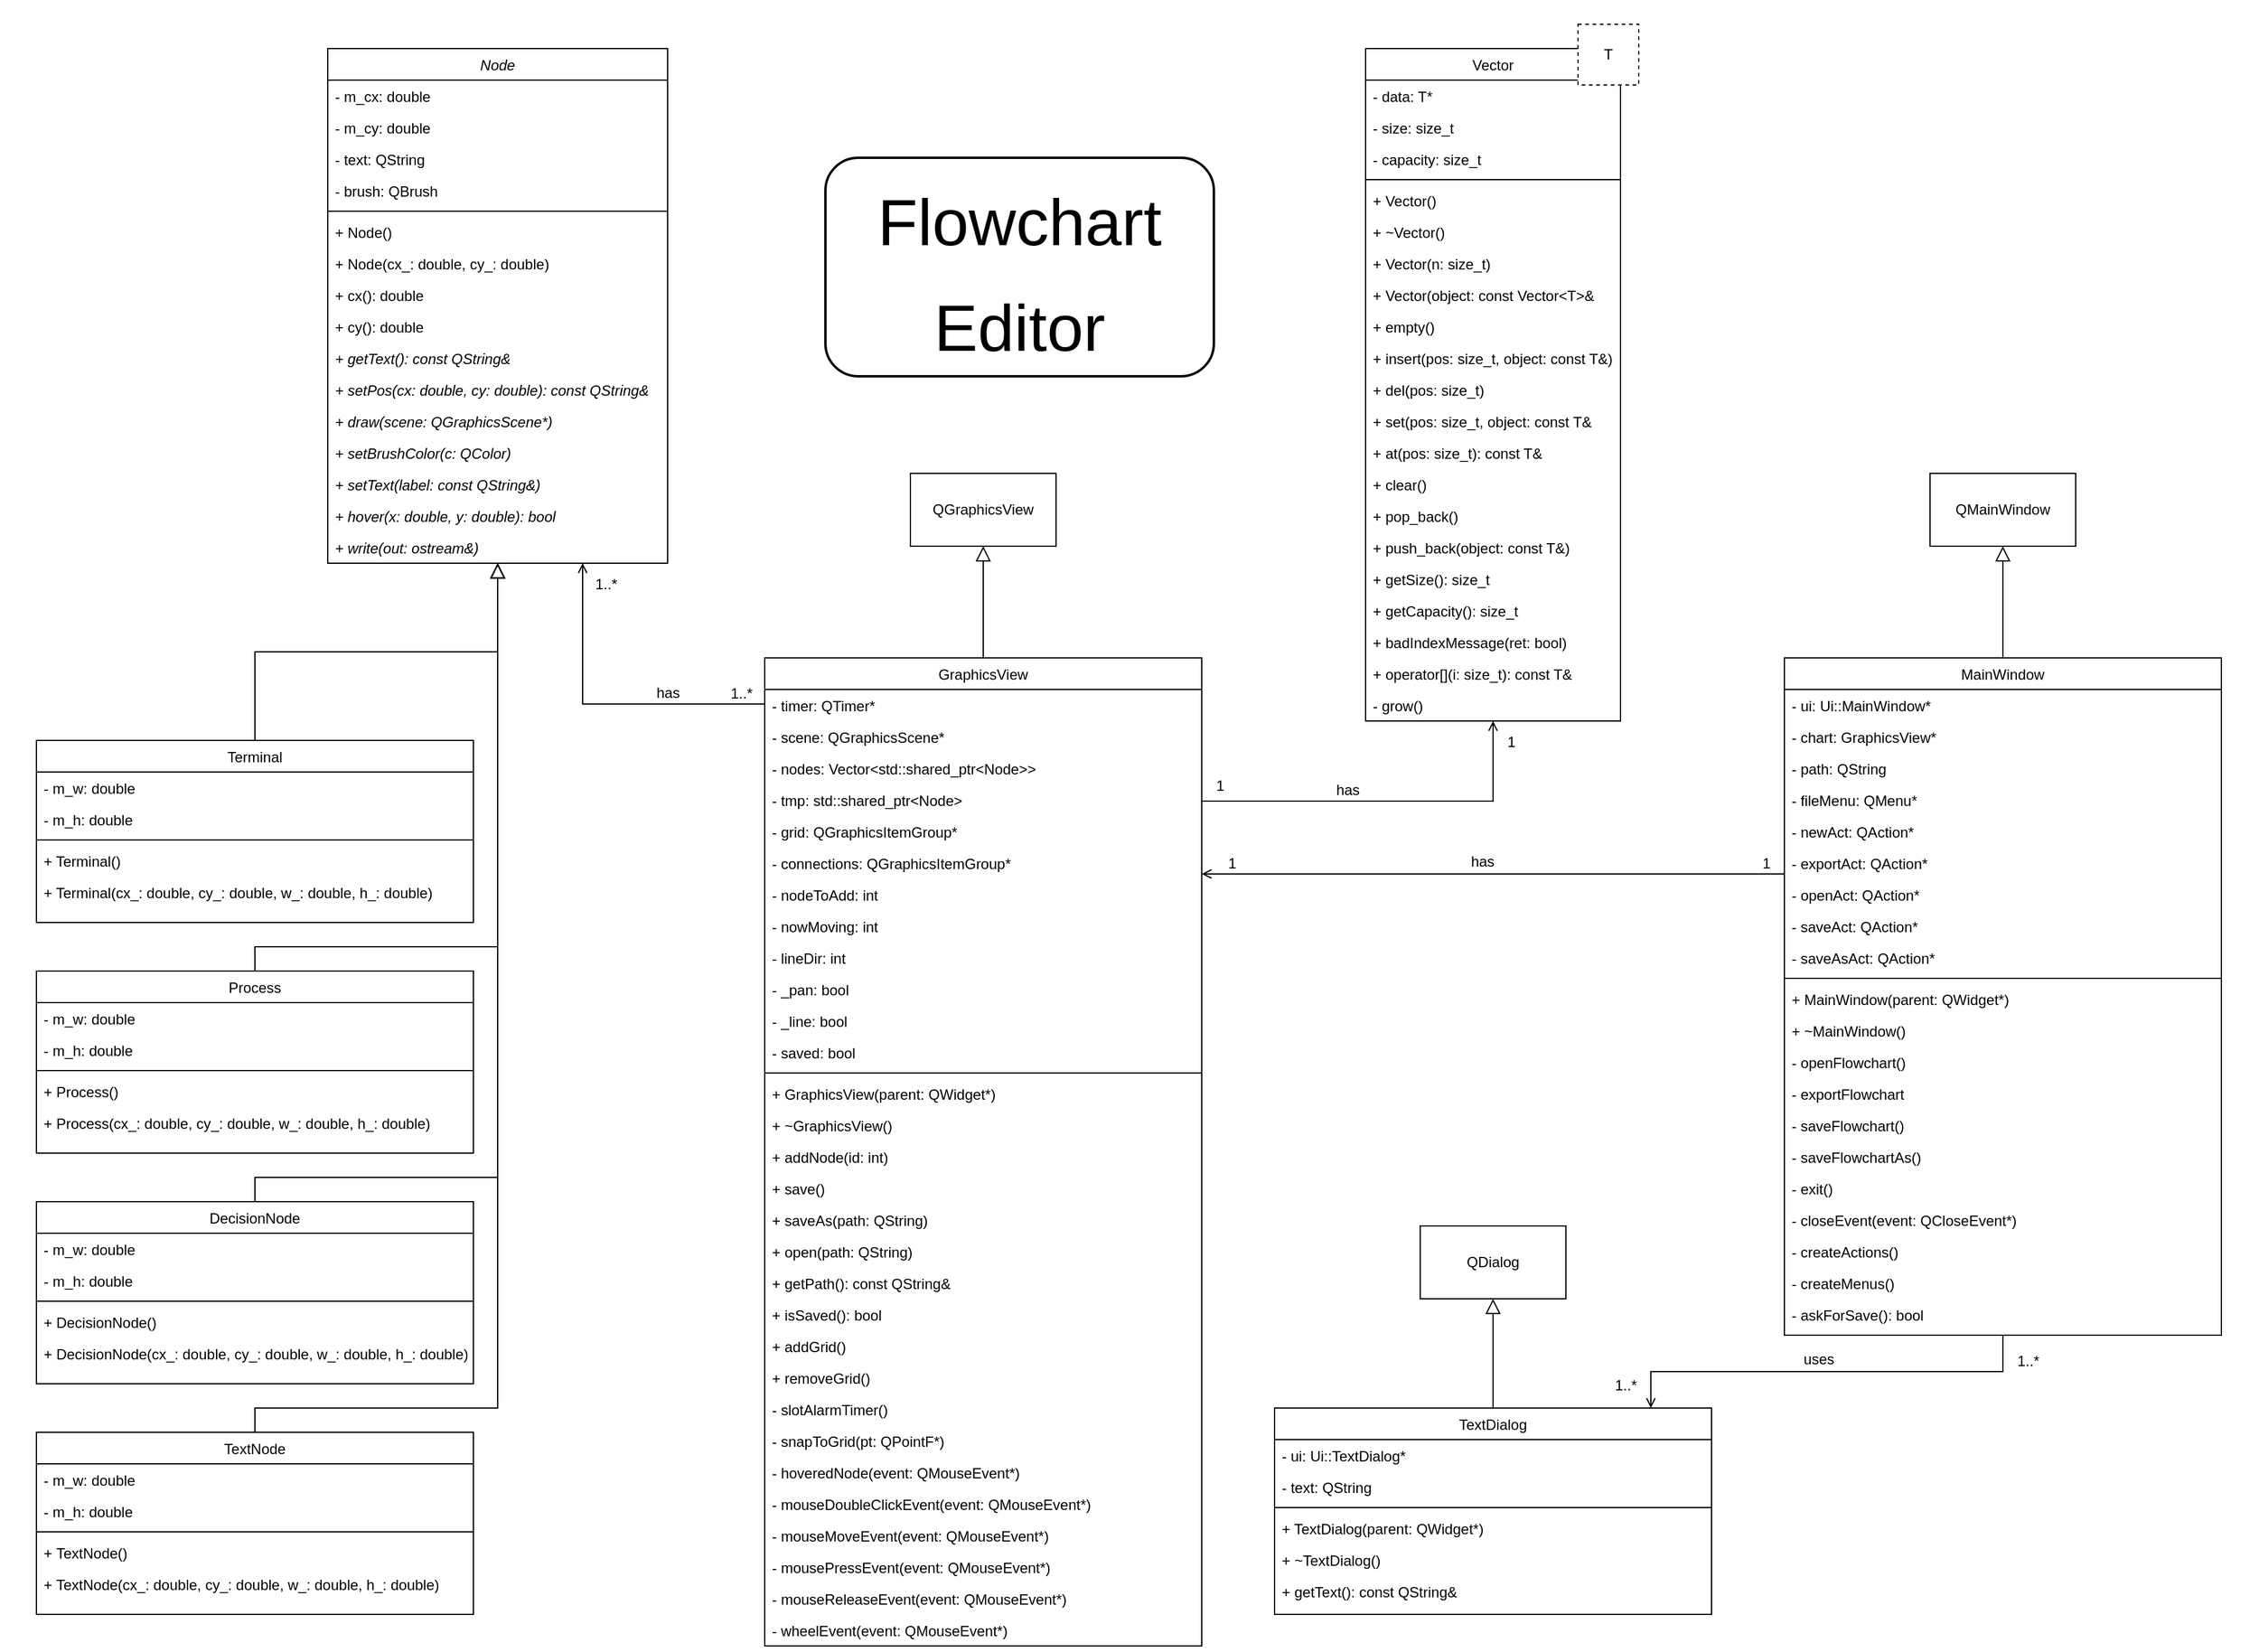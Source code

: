 <mxfile version="13.10.3" type="device"><diagram id="C5RBs43oDa-KdzZeNtuy" name="Page-1"><mxGraphModel dx="2076" dy="1096" grid="1" gridSize="10" guides="1" tooltips="1" connect="1" arrows="1" fold="1" page="1" pageScale="1" pageWidth="1900" pageHeight="1500" math="0" shadow="0"><root><mxCell id="WIyWlLk6GJQsqaUBKTNV-0"/><mxCell id="WIyWlLk6GJQsqaUBKTNV-1" parent="WIyWlLk6GJQsqaUBKTNV-0"/><mxCell id="5Ng2_8BDBRKsoCUJ7Jfn-244" value="" style="rounded=0;whiteSpace=wrap;html=1;strokeColor=none;" vertex="1" parent="WIyWlLk6GJQsqaUBKTNV-1"><mxGeometry x="10" y="30" width="1860" height="1360" as="geometry"/></mxCell><mxCell id="zkfFHV4jXpPFQw0GAbJ--0" value="Node" style="swimlane;fontStyle=2;align=center;verticalAlign=top;childLayout=stackLayout;horizontal=1;startSize=26;horizontalStack=0;resizeParent=1;resizeLast=0;collapsible=1;marginBottom=0;rounded=0;shadow=0;strokeWidth=1;" parent="WIyWlLk6GJQsqaUBKTNV-1" vertex="1"><mxGeometry x="280" y="70" width="280" height="424" as="geometry"><mxRectangle x="230" y="140" width="160" height="26" as="alternateBounds"/></mxGeometry></mxCell><mxCell id="zkfFHV4jXpPFQw0GAbJ--1" value="- m_cx: double" style="text;align=left;verticalAlign=top;spacingLeft=4;spacingRight=4;overflow=hidden;rotatable=0;points=[[0,0.5],[1,0.5]];portConstraint=eastwest;" parent="zkfFHV4jXpPFQw0GAbJ--0" vertex="1"><mxGeometry y="26" width="280" height="26" as="geometry"/></mxCell><mxCell id="zkfFHV4jXpPFQw0GAbJ--2" value="- m_cy: double" style="text;align=left;verticalAlign=top;spacingLeft=4;spacingRight=4;overflow=hidden;rotatable=0;points=[[0,0.5],[1,0.5]];portConstraint=eastwest;rounded=0;shadow=0;html=0;" parent="zkfFHV4jXpPFQw0GAbJ--0" vertex="1"><mxGeometry y="52" width="280" height="26" as="geometry"/></mxCell><mxCell id="zkfFHV4jXpPFQw0GAbJ--3" value="- text: QString" style="text;align=left;verticalAlign=top;spacingLeft=4;spacingRight=4;overflow=hidden;rotatable=0;points=[[0,0.5],[1,0.5]];portConstraint=eastwest;rounded=0;shadow=0;html=0;" parent="zkfFHV4jXpPFQw0GAbJ--0" vertex="1"><mxGeometry y="78" width="280" height="26" as="geometry"/></mxCell><mxCell id="5Ng2_8BDBRKsoCUJ7Jfn-0" value="- brush: QBrush" style="text;align=left;verticalAlign=top;spacingLeft=4;spacingRight=4;overflow=hidden;rotatable=0;points=[[0,0.5],[1,0.5]];portConstraint=eastwest;rounded=0;shadow=0;html=0;" vertex="1" parent="zkfFHV4jXpPFQw0GAbJ--0"><mxGeometry y="104" width="280" height="26" as="geometry"/></mxCell><mxCell id="zkfFHV4jXpPFQw0GAbJ--4" value="" style="line;html=1;strokeWidth=1;align=left;verticalAlign=middle;spacingTop=-1;spacingLeft=3;spacingRight=3;rotatable=0;labelPosition=right;points=[];portConstraint=eastwest;" parent="zkfFHV4jXpPFQw0GAbJ--0" vertex="1"><mxGeometry y="130" width="280" height="8" as="geometry"/></mxCell><mxCell id="zkfFHV4jXpPFQw0GAbJ--5" value="+ Node()" style="text;align=left;verticalAlign=top;spacingLeft=4;spacingRight=4;overflow=hidden;rotatable=0;points=[[0,0.5],[1,0.5]];portConstraint=eastwest;" parent="zkfFHV4jXpPFQw0GAbJ--0" vertex="1"><mxGeometry y="138" width="280" height="26" as="geometry"/></mxCell><mxCell id="5Ng2_8BDBRKsoCUJ7Jfn-1" value="+ Node(cx_: double, cy_: double)" style="text;align=left;verticalAlign=top;spacingLeft=4;spacingRight=4;overflow=hidden;rotatable=0;points=[[0,0.5],[1,0.5]];portConstraint=eastwest;" vertex="1" parent="zkfFHV4jXpPFQw0GAbJ--0"><mxGeometry y="164" width="280" height="26" as="geometry"/></mxCell><mxCell id="5Ng2_8BDBRKsoCUJ7Jfn-2" value="+ cx(): double" style="text;align=left;verticalAlign=top;spacingLeft=4;spacingRight=4;overflow=hidden;rotatable=0;points=[[0,0.5],[1,0.5]];portConstraint=eastwest;" vertex="1" parent="zkfFHV4jXpPFQw0GAbJ--0"><mxGeometry y="190" width="280" height="26" as="geometry"/></mxCell><mxCell id="5Ng2_8BDBRKsoCUJ7Jfn-3" value="+ cy(): double" style="text;align=left;verticalAlign=top;spacingLeft=4;spacingRight=4;overflow=hidden;rotatable=0;points=[[0,0.5],[1,0.5]];portConstraint=eastwest;" vertex="1" parent="zkfFHV4jXpPFQw0GAbJ--0"><mxGeometry y="216" width="280" height="26" as="geometry"/></mxCell><mxCell id="5Ng2_8BDBRKsoCUJ7Jfn-4" value="+ getText(): const QString&amp;" style="text;align=left;verticalAlign=top;spacingLeft=4;spacingRight=4;overflow=hidden;rotatable=0;points=[[0,0.5],[1,0.5]];portConstraint=eastwest;fontStyle=2" vertex="1" parent="zkfFHV4jXpPFQw0GAbJ--0"><mxGeometry y="242" width="280" height="26" as="geometry"/></mxCell><mxCell id="5Ng2_8BDBRKsoCUJ7Jfn-5" value="+ setPos(cx: double, cy: double): const QString&amp;" style="text;align=left;verticalAlign=top;spacingLeft=4;spacingRight=4;overflow=hidden;rotatable=0;points=[[0,0.5],[1,0.5]];portConstraint=eastwest;fontStyle=2" vertex="1" parent="zkfFHV4jXpPFQw0GAbJ--0"><mxGeometry y="268" width="280" height="26" as="geometry"/></mxCell><mxCell id="5Ng2_8BDBRKsoCUJ7Jfn-6" value="+ draw(scene: QGraphicsScene*)" style="text;align=left;verticalAlign=top;spacingLeft=4;spacingRight=4;overflow=hidden;rotatable=0;points=[[0,0.5],[1,0.5]];portConstraint=eastwest;fontStyle=2" vertex="1" parent="zkfFHV4jXpPFQw0GAbJ--0"><mxGeometry y="294" width="280" height="26" as="geometry"/></mxCell><mxCell id="5Ng2_8BDBRKsoCUJ7Jfn-7" value="+ setBrushColor(c: QColor)" style="text;align=left;verticalAlign=top;spacingLeft=4;spacingRight=4;overflow=hidden;rotatable=0;points=[[0,0.5],[1,0.5]];portConstraint=eastwest;fontStyle=2" vertex="1" parent="zkfFHV4jXpPFQw0GAbJ--0"><mxGeometry y="320" width="280" height="26" as="geometry"/></mxCell><mxCell id="5Ng2_8BDBRKsoCUJ7Jfn-8" value="+ setText(label: const QString&amp;)" style="text;align=left;verticalAlign=top;spacingLeft=4;spacingRight=4;overflow=hidden;rotatable=0;points=[[0,0.5],[1,0.5]];portConstraint=eastwest;fontStyle=2" vertex="1" parent="zkfFHV4jXpPFQw0GAbJ--0"><mxGeometry y="346" width="280" height="26" as="geometry"/></mxCell><mxCell id="5Ng2_8BDBRKsoCUJ7Jfn-9" value="+ hover(x: double, y: double): bool" style="text;align=left;verticalAlign=top;spacingLeft=4;spacingRight=4;overflow=hidden;rotatable=0;points=[[0,0.5],[1,0.5]];portConstraint=eastwest;fontStyle=2" vertex="1" parent="zkfFHV4jXpPFQw0GAbJ--0"><mxGeometry y="372" width="280" height="26" as="geometry"/></mxCell><mxCell id="5Ng2_8BDBRKsoCUJ7Jfn-10" value="+ write(out: ostream&amp;)" style="text;align=left;verticalAlign=top;spacingLeft=4;spacingRight=4;overflow=hidden;rotatable=0;points=[[0,0.5],[1,0.5]];portConstraint=eastwest;fontStyle=2" vertex="1" parent="zkfFHV4jXpPFQw0GAbJ--0"><mxGeometry y="398" width="280" height="26" as="geometry"/></mxCell><mxCell id="zkfFHV4jXpPFQw0GAbJ--12" value="" style="endArrow=block;endSize=10;endFill=0;shadow=0;strokeWidth=1;rounded=0;edgeStyle=elbowEdgeStyle;elbow=vertical;exitX=0.5;exitY=0;exitDx=0;exitDy=0;" parent="WIyWlLk6GJQsqaUBKTNV-1" source="5Ng2_8BDBRKsoCUJ7Jfn-11" target="zkfFHV4jXpPFQw0GAbJ--0" edge="1"><mxGeometry width="160" relative="1" as="geometry"><mxPoint x="150" y="570" as="sourcePoint"/><mxPoint x="420" y="550" as="targetPoint"/></mxGeometry></mxCell><mxCell id="5Ng2_8BDBRKsoCUJ7Jfn-11" value="Terminal" style="swimlane;fontStyle=0;align=center;verticalAlign=top;childLayout=stackLayout;horizontal=1;startSize=26;horizontalStack=0;resizeParent=1;resizeLast=0;collapsible=1;marginBottom=0;rounded=0;shadow=0;strokeWidth=1;" vertex="1" parent="WIyWlLk6GJQsqaUBKTNV-1"><mxGeometry x="40" y="640" width="360" height="150" as="geometry"><mxRectangle x="230" y="140" width="160" height="26" as="alternateBounds"/></mxGeometry></mxCell><mxCell id="5Ng2_8BDBRKsoCUJ7Jfn-12" value="- m_w: double" style="text;align=left;verticalAlign=top;spacingLeft=4;spacingRight=4;overflow=hidden;rotatable=0;points=[[0,0.5],[1,0.5]];portConstraint=eastwest;" vertex="1" parent="5Ng2_8BDBRKsoCUJ7Jfn-11"><mxGeometry y="26" width="360" height="26" as="geometry"/></mxCell><mxCell id="5Ng2_8BDBRKsoCUJ7Jfn-13" value="- m_h: double" style="text;align=left;verticalAlign=top;spacingLeft=4;spacingRight=4;overflow=hidden;rotatable=0;points=[[0,0.5],[1,0.5]];portConstraint=eastwest;rounded=0;shadow=0;html=0;" vertex="1" parent="5Ng2_8BDBRKsoCUJ7Jfn-11"><mxGeometry y="52" width="360" height="26" as="geometry"/></mxCell><mxCell id="5Ng2_8BDBRKsoCUJ7Jfn-16" value="" style="line;html=1;strokeWidth=1;align=left;verticalAlign=middle;spacingTop=-1;spacingLeft=3;spacingRight=3;rotatable=0;labelPosition=right;points=[];portConstraint=eastwest;" vertex="1" parent="5Ng2_8BDBRKsoCUJ7Jfn-11"><mxGeometry y="78" width="360" height="8" as="geometry"/></mxCell><mxCell id="5Ng2_8BDBRKsoCUJ7Jfn-17" value="+ Terminal()" style="text;align=left;verticalAlign=top;spacingLeft=4;spacingRight=4;overflow=hidden;rotatable=0;points=[[0,0.5],[1,0.5]];portConstraint=eastwest;" vertex="1" parent="5Ng2_8BDBRKsoCUJ7Jfn-11"><mxGeometry y="86" width="360" height="26" as="geometry"/></mxCell><mxCell id="5Ng2_8BDBRKsoCUJ7Jfn-18" value="+ Terminal(cx_: double, cy_: double, w_: double, h_: double)" style="text;align=left;verticalAlign=top;spacingLeft=4;spacingRight=4;overflow=hidden;rotatable=0;points=[[0,0.5],[1,0.5]];portConstraint=eastwest;" vertex="1" parent="5Ng2_8BDBRKsoCUJ7Jfn-11"><mxGeometry y="112" width="360" height="26" as="geometry"/></mxCell><mxCell id="5Ng2_8BDBRKsoCUJ7Jfn-28" value="Process" style="swimlane;fontStyle=0;align=center;verticalAlign=top;childLayout=stackLayout;horizontal=1;startSize=26;horizontalStack=0;resizeParent=1;resizeLast=0;collapsible=1;marginBottom=0;rounded=0;shadow=0;strokeWidth=1;" vertex="1" parent="WIyWlLk6GJQsqaUBKTNV-1"><mxGeometry x="40" y="830" width="360" height="150" as="geometry"><mxRectangle x="230" y="140" width="160" height="26" as="alternateBounds"/></mxGeometry></mxCell><mxCell id="5Ng2_8BDBRKsoCUJ7Jfn-29" value="- m_w: double" style="text;align=left;verticalAlign=top;spacingLeft=4;spacingRight=4;overflow=hidden;rotatable=0;points=[[0,0.5],[1,0.5]];portConstraint=eastwest;" vertex="1" parent="5Ng2_8BDBRKsoCUJ7Jfn-28"><mxGeometry y="26" width="360" height="26" as="geometry"/></mxCell><mxCell id="5Ng2_8BDBRKsoCUJ7Jfn-30" value="- m_h: double" style="text;align=left;verticalAlign=top;spacingLeft=4;spacingRight=4;overflow=hidden;rotatable=0;points=[[0,0.5],[1,0.5]];portConstraint=eastwest;rounded=0;shadow=0;html=0;" vertex="1" parent="5Ng2_8BDBRKsoCUJ7Jfn-28"><mxGeometry y="52" width="360" height="26" as="geometry"/></mxCell><mxCell id="5Ng2_8BDBRKsoCUJ7Jfn-31" value="" style="line;html=1;strokeWidth=1;align=left;verticalAlign=middle;spacingTop=-1;spacingLeft=3;spacingRight=3;rotatable=0;labelPosition=right;points=[];portConstraint=eastwest;" vertex="1" parent="5Ng2_8BDBRKsoCUJ7Jfn-28"><mxGeometry y="78" width="360" height="8" as="geometry"/></mxCell><mxCell id="5Ng2_8BDBRKsoCUJ7Jfn-32" value="+ Process()" style="text;align=left;verticalAlign=top;spacingLeft=4;spacingRight=4;overflow=hidden;rotatable=0;points=[[0,0.5],[1,0.5]];portConstraint=eastwest;" vertex="1" parent="5Ng2_8BDBRKsoCUJ7Jfn-28"><mxGeometry y="86" width="360" height="26" as="geometry"/></mxCell><mxCell id="5Ng2_8BDBRKsoCUJ7Jfn-33" value="+ Process(cx_: double, cy_: double, w_: double, h_: double)" style="text;align=left;verticalAlign=top;spacingLeft=4;spacingRight=4;overflow=hidden;rotatable=0;points=[[0,0.5],[1,0.5]];portConstraint=eastwest;" vertex="1" parent="5Ng2_8BDBRKsoCUJ7Jfn-28"><mxGeometry y="112" width="360" height="26" as="geometry"/></mxCell><mxCell id="5Ng2_8BDBRKsoCUJ7Jfn-35" value="DecisionNode" style="swimlane;fontStyle=0;align=center;verticalAlign=top;childLayout=stackLayout;horizontal=1;startSize=26;horizontalStack=0;resizeParent=1;resizeLast=0;collapsible=1;marginBottom=0;rounded=0;shadow=0;strokeWidth=1;" vertex="1" parent="WIyWlLk6GJQsqaUBKTNV-1"><mxGeometry x="40" y="1020" width="360" height="150" as="geometry"><mxRectangle x="230" y="140" width="160" height="26" as="alternateBounds"/></mxGeometry></mxCell><mxCell id="5Ng2_8BDBRKsoCUJ7Jfn-36" value="- m_w: double" style="text;align=left;verticalAlign=top;spacingLeft=4;spacingRight=4;overflow=hidden;rotatable=0;points=[[0,0.5],[1,0.5]];portConstraint=eastwest;" vertex="1" parent="5Ng2_8BDBRKsoCUJ7Jfn-35"><mxGeometry y="26" width="360" height="26" as="geometry"/></mxCell><mxCell id="5Ng2_8BDBRKsoCUJ7Jfn-37" value="- m_h: double" style="text;align=left;verticalAlign=top;spacingLeft=4;spacingRight=4;overflow=hidden;rotatable=0;points=[[0,0.5],[1,0.5]];portConstraint=eastwest;rounded=0;shadow=0;html=0;" vertex="1" parent="5Ng2_8BDBRKsoCUJ7Jfn-35"><mxGeometry y="52" width="360" height="26" as="geometry"/></mxCell><mxCell id="5Ng2_8BDBRKsoCUJ7Jfn-38" value="" style="line;html=1;strokeWidth=1;align=left;verticalAlign=middle;spacingTop=-1;spacingLeft=3;spacingRight=3;rotatable=0;labelPosition=right;points=[];portConstraint=eastwest;" vertex="1" parent="5Ng2_8BDBRKsoCUJ7Jfn-35"><mxGeometry y="78" width="360" height="8" as="geometry"/></mxCell><mxCell id="5Ng2_8BDBRKsoCUJ7Jfn-39" value="+ DecisionNode()" style="text;align=left;verticalAlign=top;spacingLeft=4;spacingRight=4;overflow=hidden;rotatable=0;points=[[0,0.5],[1,0.5]];portConstraint=eastwest;" vertex="1" parent="5Ng2_8BDBRKsoCUJ7Jfn-35"><mxGeometry y="86" width="360" height="26" as="geometry"/></mxCell><mxCell id="5Ng2_8BDBRKsoCUJ7Jfn-40" value="+ DecisionNode(cx_: double, cy_: double, w_: double, h_: double)" style="text;align=left;verticalAlign=top;spacingLeft=4;spacingRight=4;overflow=hidden;rotatable=0;points=[[0,0.5],[1,0.5]];portConstraint=eastwest;" vertex="1" parent="5Ng2_8BDBRKsoCUJ7Jfn-35"><mxGeometry y="112" width="360" height="26" as="geometry"/></mxCell><mxCell id="5Ng2_8BDBRKsoCUJ7Jfn-41" value="TextNode" style="swimlane;fontStyle=0;align=center;verticalAlign=top;childLayout=stackLayout;horizontal=1;startSize=26;horizontalStack=0;resizeParent=1;resizeLast=0;collapsible=1;marginBottom=0;rounded=0;shadow=0;strokeWidth=1;" vertex="1" parent="WIyWlLk6GJQsqaUBKTNV-1"><mxGeometry x="40" y="1210" width="360" height="150" as="geometry"><mxRectangle x="230" y="140" width="160" height="26" as="alternateBounds"/></mxGeometry></mxCell><mxCell id="5Ng2_8BDBRKsoCUJ7Jfn-42" value="- m_w: double" style="text;align=left;verticalAlign=top;spacingLeft=4;spacingRight=4;overflow=hidden;rotatable=0;points=[[0,0.5],[1,0.5]];portConstraint=eastwest;" vertex="1" parent="5Ng2_8BDBRKsoCUJ7Jfn-41"><mxGeometry y="26" width="360" height="26" as="geometry"/></mxCell><mxCell id="5Ng2_8BDBRKsoCUJ7Jfn-43" value="- m_h: double" style="text;align=left;verticalAlign=top;spacingLeft=4;spacingRight=4;overflow=hidden;rotatable=0;points=[[0,0.5],[1,0.5]];portConstraint=eastwest;rounded=0;shadow=0;html=0;" vertex="1" parent="5Ng2_8BDBRKsoCUJ7Jfn-41"><mxGeometry y="52" width="360" height="26" as="geometry"/></mxCell><mxCell id="5Ng2_8BDBRKsoCUJ7Jfn-44" value="" style="line;html=1;strokeWidth=1;align=left;verticalAlign=middle;spacingTop=-1;spacingLeft=3;spacingRight=3;rotatable=0;labelPosition=right;points=[];portConstraint=eastwest;" vertex="1" parent="5Ng2_8BDBRKsoCUJ7Jfn-41"><mxGeometry y="78" width="360" height="8" as="geometry"/></mxCell><mxCell id="5Ng2_8BDBRKsoCUJ7Jfn-45" value="+ TextNode()" style="text;align=left;verticalAlign=top;spacingLeft=4;spacingRight=4;overflow=hidden;rotatable=0;points=[[0,0.5],[1,0.5]];portConstraint=eastwest;" vertex="1" parent="5Ng2_8BDBRKsoCUJ7Jfn-41"><mxGeometry y="86" width="360" height="26" as="geometry"/></mxCell><mxCell id="5Ng2_8BDBRKsoCUJ7Jfn-46" value="+ TextNode(cx_: double, cy_: double, w_: double, h_: double)" style="text;align=left;verticalAlign=top;spacingLeft=4;spacingRight=4;overflow=hidden;rotatable=0;points=[[0,0.5],[1,0.5]];portConstraint=eastwest;" vertex="1" parent="5Ng2_8BDBRKsoCUJ7Jfn-41"><mxGeometry y="112" width="360" height="26" as="geometry"/></mxCell><mxCell id="5Ng2_8BDBRKsoCUJ7Jfn-48" value="" style="endArrow=block;endSize=10;endFill=0;shadow=0;strokeWidth=1;rounded=0;edgeStyle=elbowEdgeStyle;elbow=vertical;exitX=0.5;exitY=0;exitDx=0;exitDy=0;" edge="1" parent="WIyWlLk6GJQsqaUBKTNV-1" source="5Ng2_8BDBRKsoCUJ7Jfn-41" target="zkfFHV4jXpPFQw0GAbJ--0"><mxGeometry width="160" relative="1" as="geometry"><mxPoint x="1135" y="516" as="sourcePoint"/><mxPoint x="500" y="540" as="targetPoint"/><Array as="points"><mxPoint x="420" y="1190"/><mxPoint x="420" y="1000"/></Array></mxGeometry></mxCell><mxCell id="5Ng2_8BDBRKsoCUJ7Jfn-49" value="" style="endArrow=block;endSize=10;endFill=0;shadow=0;strokeWidth=1;rounded=0;edgeStyle=elbowEdgeStyle;elbow=vertical;exitX=0.5;exitY=0;exitDx=0;exitDy=0;" edge="1" parent="WIyWlLk6GJQsqaUBKTNV-1" source="5Ng2_8BDBRKsoCUJ7Jfn-35" target="zkfFHV4jXpPFQw0GAbJ--0"><mxGeometry width="160" relative="1" as="geometry"><mxPoint x="945" y="576" as="sourcePoint"/><mxPoint x="650" y="494" as="targetPoint"/><Array as="points"><mxPoint x="420" y="1000"/><mxPoint x="680" y="1050"/><mxPoint x="420" y="1190"/><mxPoint x="420" y="1000"/><mxPoint x="310" y="1000"/></Array></mxGeometry></mxCell><mxCell id="5Ng2_8BDBRKsoCUJ7Jfn-50" value="Vector" style="swimlane;fontStyle=0;align=center;verticalAlign=top;childLayout=stackLayout;horizontal=1;startSize=26;horizontalStack=0;resizeParent=1;resizeLast=0;collapsible=1;marginBottom=0;rounded=0;shadow=0;strokeWidth=1;" vertex="1" parent="WIyWlLk6GJQsqaUBKTNV-1"><mxGeometry x="1135" y="70" width="210" height="554" as="geometry"><mxRectangle x="550" y="140" width="160" height="26" as="alternateBounds"/></mxGeometry></mxCell><mxCell id="5Ng2_8BDBRKsoCUJ7Jfn-57" value="- data: T*" style="text;align=left;verticalAlign=top;spacingLeft=4;spacingRight=4;overflow=hidden;rotatable=0;points=[[0,0.5],[1,0.5]];portConstraint=eastwest;" vertex="1" parent="5Ng2_8BDBRKsoCUJ7Jfn-50"><mxGeometry y="26" width="210" height="26" as="geometry"/></mxCell><mxCell id="5Ng2_8BDBRKsoCUJ7Jfn-81" value="- size: size_t" style="text;align=left;verticalAlign=top;spacingLeft=4;spacingRight=4;overflow=hidden;rotatable=0;points=[[0,0.5],[1,0.5]];portConstraint=eastwest;" vertex="1" parent="5Ng2_8BDBRKsoCUJ7Jfn-50"><mxGeometry y="52" width="210" height="26" as="geometry"/></mxCell><mxCell id="5Ng2_8BDBRKsoCUJ7Jfn-82" value="- capacity: size_t" style="text;align=left;verticalAlign=top;spacingLeft=4;spacingRight=4;overflow=hidden;rotatable=0;points=[[0,0.5],[1,0.5]];portConstraint=eastwest;" vertex="1" parent="5Ng2_8BDBRKsoCUJ7Jfn-50"><mxGeometry y="78" width="210" height="26" as="geometry"/></mxCell><mxCell id="5Ng2_8BDBRKsoCUJ7Jfn-56" value="" style="line;html=1;strokeWidth=1;align=left;verticalAlign=middle;spacingTop=-1;spacingLeft=3;spacingRight=3;rotatable=0;labelPosition=right;points=[];portConstraint=eastwest;" vertex="1" parent="5Ng2_8BDBRKsoCUJ7Jfn-50"><mxGeometry y="104" width="210" height="8" as="geometry"/></mxCell><mxCell id="5Ng2_8BDBRKsoCUJ7Jfn-68" value="+ Vector()" style="text;align=left;verticalAlign=top;spacingLeft=4;spacingRight=4;overflow=hidden;rotatable=0;points=[[0,0.5],[1,0.5]];portConstraint=eastwest;" vertex="1" parent="5Ng2_8BDBRKsoCUJ7Jfn-50"><mxGeometry y="112" width="210" height="26" as="geometry"/></mxCell><mxCell id="5Ng2_8BDBRKsoCUJ7Jfn-71" value="+ ~Vector()" style="text;align=left;verticalAlign=top;spacingLeft=4;spacingRight=4;overflow=hidden;rotatable=0;points=[[0,0.5],[1,0.5]];portConstraint=eastwest;rounded=0;shadow=0;html=0;" vertex="1" parent="5Ng2_8BDBRKsoCUJ7Jfn-50"><mxGeometry y="138" width="210" height="26" as="geometry"/></mxCell><mxCell id="5Ng2_8BDBRKsoCUJ7Jfn-69" value="+ Vector(n: size_t)" style="text;align=left;verticalAlign=top;spacingLeft=4;spacingRight=4;overflow=hidden;rotatable=0;points=[[0,0.5],[1,0.5]];portConstraint=eastwest;rounded=0;shadow=0;html=0;" vertex="1" parent="5Ng2_8BDBRKsoCUJ7Jfn-50"><mxGeometry y="164" width="210" height="26" as="geometry"/></mxCell><mxCell id="5Ng2_8BDBRKsoCUJ7Jfn-70" value="+ Vector(object: const Vector&lt;T&gt;&amp;" style="text;align=left;verticalAlign=top;spacingLeft=4;spacingRight=4;overflow=hidden;rotatable=0;points=[[0,0.5],[1,0.5]];portConstraint=eastwest;rounded=0;shadow=0;html=0;" vertex="1" parent="5Ng2_8BDBRKsoCUJ7Jfn-50"><mxGeometry y="190" width="210" height="26" as="geometry"/></mxCell><mxCell id="5Ng2_8BDBRKsoCUJ7Jfn-79" value="+ empty()" style="text;align=left;verticalAlign=top;spacingLeft=4;spacingRight=4;overflow=hidden;rotatable=0;points=[[0,0.5],[1,0.5]];portConstraint=eastwest;rounded=0;shadow=0;html=0;" vertex="1" parent="5Ng2_8BDBRKsoCUJ7Jfn-50"><mxGeometry y="216" width="210" height="26" as="geometry"/></mxCell><mxCell id="5Ng2_8BDBRKsoCUJ7Jfn-78" value="+ insert(pos: size_t, object: const T&amp;)" style="text;align=left;verticalAlign=top;spacingLeft=4;spacingRight=4;overflow=hidden;rotatable=0;points=[[0,0.5],[1,0.5]];portConstraint=eastwest;rounded=0;shadow=0;html=0;" vertex="1" parent="5Ng2_8BDBRKsoCUJ7Jfn-50"><mxGeometry y="242" width="210" height="26" as="geometry"/></mxCell><mxCell id="5Ng2_8BDBRKsoCUJ7Jfn-77" value="+ del(pos: size_t)" style="text;align=left;verticalAlign=top;spacingLeft=4;spacingRight=4;overflow=hidden;rotatable=0;points=[[0,0.5],[1,0.5]];portConstraint=eastwest;rounded=0;shadow=0;html=0;" vertex="1" parent="5Ng2_8BDBRKsoCUJ7Jfn-50"><mxGeometry y="268" width="210" height="26" as="geometry"/></mxCell><mxCell id="5Ng2_8BDBRKsoCUJ7Jfn-76" value="+ set(pos: size_t, object: const T&amp;" style="text;align=left;verticalAlign=top;spacingLeft=4;spacingRight=4;overflow=hidden;rotatable=0;points=[[0,0.5],[1,0.5]];portConstraint=eastwest;rounded=0;shadow=0;html=0;" vertex="1" parent="5Ng2_8BDBRKsoCUJ7Jfn-50"><mxGeometry y="294" width="210" height="26" as="geometry"/></mxCell><mxCell id="5Ng2_8BDBRKsoCUJ7Jfn-75" value="+ at(pos: size_t): const T&amp;" style="text;align=left;verticalAlign=top;spacingLeft=4;spacingRight=4;overflow=hidden;rotatable=0;points=[[0,0.5],[1,0.5]];portConstraint=eastwest;rounded=0;shadow=0;html=0;" vertex="1" parent="5Ng2_8BDBRKsoCUJ7Jfn-50"><mxGeometry y="320" width="210" height="26" as="geometry"/></mxCell><mxCell id="5Ng2_8BDBRKsoCUJ7Jfn-74" value="+ clear()" style="text;align=left;verticalAlign=top;spacingLeft=4;spacingRight=4;overflow=hidden;rotatable=0;points=[[0,0.5],[1,0.5]];portConstraint=eastwest;rounded=0;shadow=0;html=0;" vertex="1" parent="5Ng2_8BDBRKsoCUJ7Jfn-50"><mxGeometry y="346" width="210" height="26" as="geometry"/></mxCell><mxCell id="5Ng2_8BDBRKsoCUJ7Jfn-73" value="+ pop_back()" style="text;align=left;verticalAlign=top;spacingLeft=4;spacingRight=4;overflow=hidden;rotatable=0;points=[[0,0.5],[1,0.5]];portConstraint=eastwest;rounded=0;shadow=0;html=0;" vertex="1" parent="5Ng2_8BDBRKsoCUJ7Jfn-50"><mxGeometry y="372" width="210" height="26" as="geometry"/></mxCell><mxCell id="5Ng2_8BDBRKsoCUJ7Jfn-72" value="+ push_back(object: const T&amp;)" style="text;align=left;verticalAlign=top;spacingLeft=4;spacingRight=4;overflow=hidden;rotatable=0;points=[[0,0.5],[1,0.5]];portConstraint=eastwest;rounded=0;shadow=0;html=0;" vertex="1" parent="5Ng2_8BDBRKsoCUJ7Jfn-50"><mxGeometry y="398" width="210" height="26" as="geometry"/></mxCell><mxCell id="5Ng2_8BDBRKsoCUJ7Jfn-80" value="+ getSize(): size_t" style="text;align=left;verticalAlign=top;spacingLeft=4;spacingRight=4;overflow=hidden;rotatable=0;points=[[0,0.5],[1,0.5]];portConstraint=eastwest;rounded=0;shadow=0;html=0;" vertex="1" parent="5Ng2_8BDBRKsoCUJ7Jfn-50"><mxGeometry y="424" width="210" height="26" as="geometry"/></mxCell><mxCell id="5Ng2_8BDBRKsoCUJ7Jfn-83" value="+ getCapacity(): size_t" style="text;align=left;verticalAlign=top;spacingLeft=4;spacingRight=4;overflow=hidden;rotatable=0;points=[[0,0.5],[1,0.5]];portConstraint=eastwest;rounded=0;shadow=0;html=0;" vertex="1" parent="5Ng2_8BDBRKsoCUJ7Jfn-50"><mxGeometry y="450" width="210" height="26" as="geometry"/></mxCell><mxCell id="5Ng2_8BDBRKsoCUJ7Jfn-84" value="+ badIndexMessage(ret: bool)" style="text;align=left;verticalAlign=top;spacingLeft=4;spacingRight=4;overflow=hidden;rotatable=0;points=[[0,0.5],[1,0.5]];portConstraint=eastwest;rounded=0;shadow=0;html=0;" vertex="1" parent="5Ng2_8BDBRKsoCUJ7Jfn-50"><mxGeometry y="476" width="210" height="26" as="geometry"/></mxCell><mxCell id="5Ng2_8BDBRKsoCUJ7Jfn-85" value="+ operator[](i: size_t): const T&amp;" style="text;align=left;verticalAlign=top;spacingLeft=4;spacingRight=4;overflow=hidden;rotatable=0;points=[[0,0.5],[1,0.5]];portConstraint=eastwest;rounded=0;shadow=0;html=0;" vertex="1" parent="5Ng2_8BDBRKsoCUJ7Jfn-50"><mxGeometry y="502" width="210" height="26" as="geometry"/></mxCell><mxCell id="5Ng2_8BDBRKsoCUJ7Jfn-107" value="- grow()" style="text;align=left;verticalAlign=top;spacingLeft=4;spacingRight=4;overflow=hidden;rotatable=0;points=[[0,0.5],[1,0.5]];portConstraint=eastwest;rounded=0;shadow=0;html=0;" vertex="1" parent="5Ng2_8BDBRKsoCUJ7Jfn-50"><mxGeometry y="528" width="210" height="26" as="geometry"/></mxCell><mxCell id="5Ng2_8BDBRKsoCUJ7Jfn-59" value="T" style="rounded=0;whiteSpace=wrap;html=1;dashed=1;" vertex="1" parent="WIyWlLk6GJQsqaUBKTNV-1"><mxGeometry x="1310" y="50" width="50" height="50" as="geometry"/></mxCell><mxCell id="5Ng2_8BDBRKsoCUJ7Jfn-111" value="" style="endArrow=block;endSize=10;endFill=0;shadow=0;strokeWidth=1;rounded=0;edgeStyle=elbowEdgeStyle;elbow=vertical;exitX=0.5;exitY=0;exitDx=0;exitDy=0;" edge="1" parent="WIyWlLk6GJQsqaUBKTNV-1" source="5Ng2_8BDBRKsoCUJ7Jfn-28" target="zkfFHV4jXpPFQw0GAbJ--0"><mxGeometry width="160" relative="1" as="geometry"><mxPoint x="450" y="866" as="sourcePoint"/><mxPoint x="620" y="400" as="targetPoint"/><Array as="points"><mxPoint x="420" y="810"/><mxPoint x="300" y="810"/><mxPoint x="290" y="810"/><mxPoint x="310" y="800"/></Array></mxGeometry></mxCell><mxCell id="5Ng2_8BDBRKsoCUJ7Jfn-112" value="GraphicsView" style="swimlane;fontStyle=0;align=center;verticalAlign=top;childLayout=stackLayout;horizontal=1;startSize=26;horizontalStack=0;resizeParent=1;resizeLast=0;collapsible=1;marginBottom=0;rounded=0;shadow=0;strokeWidth=1;" vertex="1" parent="WIyWlLk6GJQsqaUBKTNV-1"><mxGeometry x="640" y="572" width="360" height="814" as="geometry"><mxRectangle x="230" y="140" width="160" height="26" as="alternateBounds"/></mxGeometry></mxCell><mxCell id="5Ng2_8BDBRKsoCUJ7Jfn-113" value="- timer: QTimer*" style="text;align=left;verticalAlign=top;spacingLeft=4;spacingRight=4;overflow=hidden;rotatable=0;points=[[0,0.5],[1,0.5]];portConstraint=eastwest;" vertex="1" parent="5Ng2_8BDBRKsoCUJ7Jfn-112"><mxGeometry y="26" width="360" height="26" as="geometry"/></mxCell><mxCell id="5Ng2_8BDBRKsoCUJ7Jfn-114" value="- scene: QGraphicsScene*" style="text;align=left;verticalAlign=top;spacingLeft=4;spacingRight=4;overflow=hidden;rotatable=0;points=[[0,0.5],[1,0.5]];portConstraint=eastwest;rounded=0;shadow=0;html=0;" vertex="1" parent="5Ng2_8BDBRKsoCUJ7Jfn-112"><mxGeometry y="52" width="360" height="26" as="geometry"/></mxCell><mxCell id="5Ng2_8BDBRKsoCUJ7Jfn-134" value="- nodes: Vector&lt;std::shared_ptr&lt;Node&gt;&gt;" style="text;align=left;verticalAlign=top;spacingLeft=4;spacingRight=4;overflow=hidden;rotatable=0;points=[[0,0.5],[1,0.5]];portConstraint=eastwest;rounded=0;shadow=0;html=0;" vertex="1" parent="5Ng2_8BDBRKsoCUJ7Jfn-112"><mxGeometry y="78" width="360" height="26" as="geometry"/></mxCell><mxCell id="5Ng2_8BDBRKsoCUJ7Jfn-247" value="- tmp: std::shared_ptr&lt;Node&gt;" style="text;align=left;verticalAlign=top;spacingLeft=4;spacingRight=4;overflow=hidden;rotatable=0;points=[[0,0.5],[1,0.5]];portConstraint=eastwest;rounded=0;shadow=0;html=0;" vertex="1" parent="5Ng2_8BDBRKsoCUJ7Jfn-112"><mxGeometry y="104" width="360" height="26" as="geometry"/></mxCell><mxCell id="5Ng2_8BDBRKsoCUJ7Jfn-135" value="- grid: QGraphicsItemGroup*" style="text;align=left;verticalAlign=top;spacingLeft=4;spacingRight=4;overflow=hidden;rotatable=0;points=[[0,0.5],[1,0.5]];portConstraint=eastwest;rounded=0;shadow=0;html=0;" vertex="1" parent="5Ng2_8BDBRKsoCUJ7Jfn-112"><mxGeometry y="130" width="360" height="26" as="geometry"/></mxCell><mxCell id="5Ng2_8BDBRKsoCUJ7Jfn-136" value="- connections: QGraphicsItemGroup*" style="text;align=left;verticalAlign=top;spacingLeft=4;spacingRight=4;overflow=hidden;rotatable=0;points=[[0,0.5],[1,0.5]];portConstraint=eastwest;rounded=0;shadow=0;html=0;" vertex="1" parent="5Ng2_8BDBRKsoCUJ7Jfn-112"><mxGeometry y="156" width="360" height="26" as="geometry"/></mxCell><mxCell id="5Ng2_8BDBRKsoCUJ7Jfn-137" value="- nodeToAdd: int" style="text;align=left;verticalAlign=top;spacingLeft=4;spacingRight=4;overflow=hidden;rotatable=0;points=[[0,0.5],[1,0.5]];portConstraint=eastwest;rounded=0;shadow=0;html=0;" vertex="1" parent="5Ng2_8BDBRKsoCUJ7Jfn-112"><mxGeometry y="182" width="360" height="26" as="geometry"/></mxCell><mxCell id="5Ng2_8BDBRKsoCUJ7Jfn-138" value="- nowMoving: int" style="text;align=left;verticalAlign=top;spacingLeft=4;spacingRight=4;overflow=hidden;rotatable=0;points=[[0,0.5],[1,0.5]];portConstraint=eastwest;rounded=0;shadow=0;html=0;" vertex="1" parent="5Ng2_8BDBRKsoCUJ7Jfn-112"><mxGeometry y="208" width="360" height="26" as="geometry"/></mxCell><mxCell id="5Ng2_8BDBRKsoCUJ7Jfn-139" value="- lineDir: int" style="text;align=left;verticalAlign=top;spacingLeft=4;spacingRight=4;overflow=hidden;rotatable=0;points=[[0,0.5],[1,0.5]];portConstraint=eastwest;rounded=0;shadow=0;html=0;" vertex="1" parent="5Ng2_8BDBRKsoCUJ7Jfn-112"><mxGeometry y="234" width="360" height="26" as="geometry"/></mxCell><mxCell id="5Ng2_8BDBRKsoCUJ7Jfn-140" value="- _pan: bool" style="text;align=left;verticalAlign=top;spacingLeft=4;spacingRight=4;overflow=hidden;rotatable=0;points=[[0,0.5],[1,0.5]];portConstraint=eastwest;rounded=0;shadow=0;html=0;" vertex="1" parent="5Ng2_8BDBRKsoCUJ7Jfn-112"><mxGeometry y="260" width="360" height="26" as="geometry"/></mxCell><mxCell id="5Ng2_8BDBRKsoCUJ7Jfn-141" value="- _line: bool" style="text;align=left;verticalAlign=top;spacingLeft=4;spacingRight=4;overflow=hidden;rotatable=0;points=[[0,0.5],[1,0.5]];portConstraint=eastwest;rounded=0;shadow=0;html=0;" vertex="1" parent="5Ng2_8BDBRKsoCUJ7Jfn-112"><mxGeometry y="286" width="360" height="26" as="geometry"/></mxCell><mxCell id="5Ng2_8BDBRKsoCUJ7Jfn-155" value="- saved: bool" style="text;align=left;verticalAlign=top;spacingLeft=4;spacingRight=4;overflow=hidden;rotatable=0;points=[[0,0.5],[1,0.5]];portConstraint=eastwest;rounded=0;shadow=0;html=0;" vertex="1" parent="5Ng2_8BDBRKsoCUJ7Jfn-112"><mxGeometry y="312" width="360" height="26" as="geometry"/></mxCell><mxCell id="5Ng2_8BDBRKsoCUJ7Jfn-115" value="" style="line;html=1;strokeWidth=1;align=left;verticalAlign=middle;spacingTop=-1;spacingLeft=3;spacingRight=3;rotatable=0;labelPosition=right;points=[];portConstraint=eastwest;" vertex="1" parent="5Ng2_8BDBRKsoCUJ7Jfn-112"><mxGeometry y="338" width="360" height="8" as="geometry"/></mxCell><mxCell id="5Ng2_8BDBRKsoCUJ7Jfn-116" value="+ GraphicsView(parent: QWidget*)" style="text;align=left;verticalAlign=top;spacingLeft=4;spacingRight=4;overflow=hidden;rotatable=0;points=[[0,0.5],[1,0.5]];portConstraint=eastwest;" vertex="1" parent="5Ng2_8BDBRKsoCUJ7Jfn-112"><mxGeometry y="346" width="360" height="26" as="geometry"/></mxCell><mxCell id="5Ng2_8BDBRKsoCUJ7Jfn-117" value="+ ~GraphicsView()" style="text;align=left;verticalAlign=top;spacingLeft=4;spacingRight=4;overflow=hidden;rotatable=0;points=[[0,0.5],[1,0.5]];portConstraint=eastwest;" vertex="1" parent="5Ng2_8BDBRKsoCUJ7Jfn-112"><mxGeometry y="372" width="360" height="26" as="geometry"/></mxCell><mxCell id="5Ng2_8BDBRKsoCUJ7Jfn-156" value="+ addNode(id: int)" style="text;align=left;verticalAlign=top;spacingLeft=4;spacingRight=4;overflow=hidden;rotatable=0;points=[[0,0.5],[1,0.5]];portConstraint=eastwest;" vertex="1" parent="5Ng2_8BDBRKsoCUJ7Jfn-112"><mxGeometry y="398" width="360" height="26" as="geometry"/></mxCell><mxCell id="5Ng2_8BDBRKsoCUJ7Jfn-157" value="+ save()" style="text;align=left;verticalAlign=top;spacingLeft=4;spacingRight=4;overflow=hidden;rotatable=0;points=[[0,0.5],[1,0.5]];portConstraint=eastwest;" vertex="1" parent="5Ng2_8BDBRKsoCUJ7Jfn-112"><mxGeometry y="424" width="360" height="26" as="geometry"/></mxCell><mxCell id="5Ng2_8BDBRKsoCUJ7Jfn-162" value="+ saveAs(path: QString)" style="text;align=left;verticalAlign=top;spacingLeft=4;spacingRight=4;overflow=hidden;rotatable=0;points=[[0,0.5],[1,0.5]];portConstraint=eastwest;" vertex="1" parent="5Ng2_8BDBRKsoCUJ7Jfn-112"><mxGeometry y="450" width="360" height="26" as="geometry"/></mxCell><mxCell id="5Ng2_8BDBRKsoCUJ7Jfn-161" value="+ open(path: QString)" style="text;align=left;verticalAlign=top;spacingLeft=4;spacingRight=4;overflow=hidden;rotatable=0;points=[[0,0.5],[1,0.5]];portConstraint=eastwest;" vertex="1" parent="5Ng2_8BDBRKsoCUJ7Jfn-112"><mxGeometry y="476" width="360" height="26" as="geometry"/></mxCell><mxCell id="5Ng2_8BDBRKsoCUJ7Jfn-160" value="+ getPath(): const QString&amp;" style="text;align=left;verticalAlign=top;spacingLeft=4;spacingRight=4;overflow=hidden;rotatable=0;points=[[0,0.5],[1,0.5]];portConstraint=eastwest;" vertex="1" parent="5Ng2_8BDBRKsoCUJ7Jfn-112"><mxGeometry y="502" width="360" height="26" as="geometry"/></mxCell><mxCell id="5Ng2_8BDBRKsoCUJ7Jfn-159" value="+ isSaved(): bool" style="text;align=left;verticalAlign=top;spacingLeft=4;spacingRight=4;overflow=hidden;rotatable=0;points=[[0,0.5],[1,0.5]];portConstraint=eastwest;" vertex="1" parent="5Ng2_8BDBRKsoCUJ7Jfn-112"><mxGeometry y="528" width="360" height="26" as="geometry"/></mxCell><mxCell id="5Ng2_8BDBRKsoCUJ7Jfn-158" value="+ addGrid()" style="text;align=left;verticalAlign=top;spacingLeft=4;spacingRight=4;overflow=hidden;rotatable=0;points=[[0,0.5],[1,0.5]];portConstraint=eastwest;" vertex="1" parent="5Ng2_8BDBRKsoCUJ7Jfn-112"><mxGeometry y="554" width="360" height="26" as="geometry"/></mxCell><mxCell id="5Ng2_8BDBRKsoCUJ7Jfn-163" value="+ removeGrid()" style="text;align=left;verticalAlign=top;spacingLeft=4;spacingRight=4;overflow=hidden;rotatable=0;points=[[0,0.5],[1,0.5]];portConstraint=eastwest;" vertex="1" parent="5Ng2_8BDBRKsoCUJ7Jfn-112"><mxGeometry y="580" width="360" height="26" as="geometry"/></mxCell><mxCell id="5Ng2_8BDBRKsoCUJ7Jfn-164" value="- slotAlarmTimer()" style="text;align=left;verticalAlign=top;spacingLeft=4;spacingRight=4;overflow=hidden;rotatable=0;points=[[0,0.5],[1,0.5]];portConstraint=eastwest;" vertex="1" parent="5Ng2_8BDBRKsoCUJ7Jfn-112"><mxGeometry y="606" width="360" height="26" as="geometry"/></mxCell><mxCell id="5Ng2_8BDBRKsoCUJ7Jfn-165" value="- snapToGrid(pt: QPointF*)" style="text;align=left;verticalAlign=top;spacingLeft=4;spacingRight=4;overflow=hidden;rotatable=0;points=[[0,0.5],[1,0.5]];portConstraint=eastwest;" vertex="1" parent="5Ng2_8BDBRKsoCUJ7Jfn-112"><mxGeometry y="632" width="360" height="26" as="geometry"/></mxCell><mxCell id="5Ng2_8BDBRKsoCUJ7Jfn-166" value="- hoveredNode(event: QMouseEvent*)" style="text;align=left;verticalAlign=top;spacingLeft=4;spacingRight=4;overflow=hidden;rotatable=0;points=[[0,0.5],[1,0.5]];portConstraint=eastwest;" vertex="1" parent="5Ng2_8BDBRKsoCUJ7Jfn-112"><mxGeometry y="658" width="360" height="26" as="geometry"/></mxCell><mxCell id="5Ng2_8BDBRKsoCUJ7Jfn-167" value="- mouseDoubleClickEvent(event: QMouseEvent*)" style="text;align=left;verticalAlign=top;spacingLeft=4;spacingRight=4;overflow=hidden;rotatable=0;points=[[0,0.5],[1,0.5]];portConstraint=eastwest;" vertex="1" parent="5Ng2_8BDBRKsoCUJ7Jfn-112"><mxGeometry y="684" width="360" height="26" as="geometry"/></mxCell><mxCell id="5Ng2_8BDBRKsoCUJ7Jfn-170" value="- mouseMoveEvent(event: QMouseEvent*)" style="text;align=left;verticalAlign=top;spacingLeft=4;spacingRight=4;overflow=hidden;rotatable=0;points=[[0,0.5],[1,0.5]];portConstraint=eastwest;" vertex="1" parent="5Ng2_8BDBRKsoCUJ7Jfn-112"><mxGeometry y="710" width="360" height="26" as="geometry"/></mxCell><mxCell id="5Ng2_8BDBRKsoCUJ7Jfn-171" value="- mousePressEvent(event: QMouseEvent*)" style="text;align=left;verticalAlign=top;spacingLeft=4;spacingRight=4;overflow=hidden;rotatable=0;points=[[0,0.5],[1,0.5]];portConstraint=eastwest;" vertex="1" parent="5Ng2_8BDBRKsoCUJ7Jfn-112"><mxGeometry y="736" width="360" height="26" as="geometry"/></mxCell><mxCell id="5Ng2_8BDBRKsoCUJ7Jfn-172" value="- mouseReleaseEvent(event: QMouseEvent*)" style="text;align=left;verticalAlign=top;spacingLeft=4;spacingRight=4;overflow=hidden;rotatable=0;points=[[0,0.5],[1,0.5]];portConstraint=eastwest;" vertex="1" parent="5Ng2_8BDBRKsoCUJ7Jfn-112"><mxGeometry y="762" width="360" height="26" as="geometry"/></mxCell><mxCell id="5Ng2_8BDBRKsoCUJ7Jfn-173" value="- wheelEvent(event: QMouseEvent*)" style="text;align=left;verticalAlign=top;spacingLeft=4;spacingRight=4;overflow=hidden;rotatable=0;points=[[0,0.5],[1,0.5]];portConstraint=eastwest;" vertex="1" parent="5Ng2_8BDBRKsoCUJ7Jfn-112"><mxGeometry y="788" width="360" height="26" as="geometry"/></mxCell><mxCell id="5Ng2_8BDBRKsoCUJ7Jfn-124" value="QGraphicsView" style="rounded=0;whiteSpace=wrap;html=1;" vertex="1" parent="WIyWlLk6GJQsqaUBKTNV-1"><mxGeometry x="760" y="420" width="120" height="60" as="geometry"/></mxCell><mxCell id="5Ng2_8BDBRKsoCUJ7Jfn-125" value="" style="endArrow=block;endSize=10;endFill=0;shadow=0;strokeWidth=1;rounded=0;edgeStyle=elbowEdgeStyle;elbow=vertical;" edge="1" parent="WIyWlLk6GJQsqaUBKTNV-1" source="5Ng2_8BDBRKsoCUJ7Jfn-112" target="5Ng2_8BDBRKsoCUJ7Jfn-124"><mxGeometry width="160" relative="1" as="geometry"><mxPoint x="1100" y="830" as="sourcePoint"/><mxPoint x="1310" y="684.0" as="targetPoint"/></mxGeometry></mxCell><mxCell id="5Ng2_8BDBRKsoCUJ7Jfn-130" value="" style="endArrow=open;shadow=0;strokeWidth=1;rounded=0;endFill=1;edgeStyle=elbowEdgeStyle;elbow=vertical;" edge="1" parent="WIyWlLk6GJQsqaUBKTNV-1" source="5Ng2_8BDBRKsoCUJ7Jfn-112" target="5Ng2_8BDBRKsoCUJ7Jfn-50"><mxGeometry x="0.5" y="41" relative="1" as="geometry"><mxPoint x="1050" y="440" as="sourcePoint"/><mxPoint x="1390" y="390" as="targetPoint"/><mxPoint x="-40" y="32" as="offset"/><Array as="points"><mxPoint x="1100" y="690"/><mxPoint x="1080" y="670"/><mxPoint x="1070" y="660"/><mxPoint x="1220" y="590"/><mxPoint x="1050" y="400"/></Array></mxGeometry></mxCell><mxCell id="5Ng2_8BDBRKsoCUJ7Jfn-131" value="1" style="resizable=0;align=left;verticalAlign=bottom;labelBackgroundColor=none;fontSize=12;" connectable="0" vertex="1" parent="5Ng2_8BDBRKsoCUJ7Jfn-130"><mxGeometry x="-1" relative="1" as="geometry"><mxPoint x="10" y="-4" as="offset"/></mxGeometry></mxCell><mxCell id="5Ng2_8BDBRKsoCUJ7Jfn-132" value="1" style="resizable=0;align=right;verticalAlign=bottom;labelBackgroundColor=none;fontSize=12;" connectable="0" vertex="1" parent="5Ng2_8BDBRKsoCUJ7Jfn-130"><mxGeometry x="1" relative="1" as="geometry"><mxPoint x="20" y="26" as="offset"/></mxGeometry></mxCell><mxCell id="5Ng2_8BDBRKsoCUJ7Jfn-133" value="has" style="text;html=1;resizable=0;points=[];;align=center;verticalAlign=middle;labelBackgroundColor=none;rounded=0;shadow=0;strokeWidth=1;fontSize=12;" vertex="1" connectable="0" parent="5Ng2_8BDBRKsoCUJ7Jfn-130"><mxGeometry x="0.5" y="49" relative="1" as="geometry"><mxPoint x="-109.66" y="40" as="offset"/></mxGeometry></mxCell><mxCell id="5Ng2_8BDBRKsoCUJ7Jfn-174" value="MainWindow" style="swimlane;fontStyle=0;align=center;verticalAlign=top;childLayout=stackLayout;horizontal=1;startSize=26;horizontalStack=0;resizeParent=1;resizeLast=0;collapsible=1;marginBottom=0;rounded=0;shadow=0;strokeWidth=1;" vertex="1" parent="WIyWlLk6GJQsqaUBKTNV-1"><mxGeometry x="1480" y="572" width="360" height="558" as="geometry"><mxRectangle x="230" y="140" width="160" height="26" as="alternateBounds"/></mxGeometry></mxCell><mxCell id="5Ng2_8BDBRKsoCUJ7Jfn-175" value="- ui: Ui::MainWindow*" style="text;align=left;verticalAlign=top;spacingLeft=4;spacingRight=4;overflow=hidden;rotatable=0;points=[[0,0.5],[1,0.5]];portConstraint=eastwest;" vertex="1" parent="5Ng2_8BDBRKsoCUJ7Jfn-174"><mxGeometry y="26" width="360" height="26" as="geometry"/></mxCell><mxCell id="5Ng2_8BDBRKsoCUJ7Jfn-176" value="- chart: GraphicsView*" style="text;align=left;verticalAlign=top;spacingLeft=4;spacingRight=4;overflow=hidden;rotatable=0;points=[[0,0.5],[1,0.5]];portConstraint=eastwest;rounded=0;shadow=0;html=0;" vertex="1" parent="5Ng2_8BDBRKsoCUJ7Jfn-174"><mxGeometry y="52" width="360" height="26" as="geometry"/></mxCell><mxCell id="5Ng2_8BDBRKsoCUJ7Jfn-177" value="- path: QString" style="text;align=left;verticalAlign=top;spacingLeft=4;spacingRight=4;overflow=hidden;rotatable=0;points=[[0,0.5],[1,0.5]];portConstraint=eastwest;rounded=0;shadow=0;html=0;" vertex="1" parent="5Ng2_8BDBRKsoCUJ7Jfn-174"><mxGeometry y="78" width="360" height="26" as="geometry"/></mxCell><mxCell id="5Ng2_8BDBRKsoCUJ7Jfn-178" value="- fileMenu: QMenu*" style="text;align=left;verticalAlign=top;spacingLeft=4;spacingRight=4;overflow=hidden;rotatable=0;points=[[0,0.5],[1,0.5]];portConstraint=eastwest;rounded=0;shadow=0;html=0;" vertex="1" parent="5Ng2_8BDBRKsoCUJ7Jfn-174"><mxGeometry y="104" width="360" height="26" as="geometry"/></mxCell><mxCell id="5Ng2_8BDBRKsoCUJ7Jfn-179" value="- newAct: QAction*" style="text;align=left;verticalAlign=top;spacingLeft=4;spacingRight=4;overflow=hidden;rotatable=0;points=[[0,0.5],[1,0.5]];portConstraint=eastwest;rounded=0;shadow=0;html=0;" vertex="1" parent="5Ng2_8BDBRKsoCUJ7Jfn-174"><mxGeometry y="130" width="360" height="26" as="geometry"/></mxCell><mxCell id="5Ng2_8BDBRKsoCUJ7Jfn-180" value="- exportAct: QAction*" style="text;align=left;verticalAlign=top;spacingLeft=4;spacingRight=4;overflow=hidden;rotatable=0;points=[[0,0.5],[1,0.5]];portConstraint=eastwest;rounded=0;shadow=0;html=0;" vertex="1" parent="5Ng2_8BDBRKsoCUJ7Jfn-174"><mxGeometry y="156" width="360" height="26" as="geometry"/></mxCell><mxCell id="5Ng2_8BDBRKsoCUJ7Jfn-181" value="- openAct: QAction*" style="text;align=left;verticalAlign=top;spacingLeft=4;spacingRight=4;overflow=hidden;rotatable=0;points=[[0,0.5],[1,0.5]];portConstraint=eastwest;rounded=0;shadow=0;html=0;" vertex="1" parent="5Ng2_8BDBRKsoCUJ7Jfn-174"><mxGeometry y="182" width="360" height="26" as="geometry"/></mxCell><mxCell id="5Ng2_8BDBRKsoCUJ7Jfn-182" value="- saveAct: QAction*" style="text;align=left;verticalAlign=top;spacingLeft=4;spacingRight=4;overflow=hidden;rotatable=0;points=[[0,0.5],[1,0.5]];portConstraint=eastwest;rounded=0;shadow=0;html=0;" vertex="1" parent="5Ng2_8BDBRKsoCUJ7Jfn-174"><mxGeometry y="208" width="360" height="26" as="geometry"/></mxCell><mxCell id="5Ng2_8BDBRKsoCUJ7Jfn-183" value="- saveAsAct: QAction*" style="text;align=left;verticalAlign=top;spacingLeft=4;spacingRight=4;overflow=hidden;rotatable=0;points=[[0,0.5],[1,0.5]];portConstraint=eastwest;rounded=0;shadow=0;html=0;" vertex="1" parent="5Ng2_8BDBRKsoCUJ7Jfn-174"><mxGeometry y="234" width="360" height="26" as="geometry"/></mxCell><mxCell id="5Ng2_8BDBRKsoCUJ7Jfn-186" value="" style="line;html=1;strokeWidth=1;align=left;verticalAlign=middle;spacingTop=-1;spacingLeft=3;spacingRight=3;rotatable=0;labelPosition=right;points=[];portConstraint=eastwest;" vertex="1" parent="5Ng2_8BDBRKsoCUJ7Jfn-174"><mxGeometry y="260" width="360" height="8" as="geometry"/></mxCell><mxCell id="5Ng2_8BDBRKsoCUJ7Jfn-187" value="+ MainWindow(parent: QWidget*)" style="text;align=left;verticalAlign=top;spacingLeft=4;spacingRight=4;overflow=hidden;rotatable=0;points=[[0,0.5],[1,0.5]];portConstraint=eastwest;" vertex="1" parent="5Ng2_8BDBRKsoCUJ7Jfn-174"><mxGeometry y="268" width="360" height="26" as="geometry"/></mxCell><mxCell id="5Ng2_8BDBRKsoCUJ7Jfn-188" value="+ ~MainWindow()" style="text;align=left;verticalAlign=top;spacingLeft=4;spacingRight=4;overflow=hidden;rotatable=0;points=[[0,0.5],[1,0.5]];portConstraint=eastwest;" vertex="1" parent="5Ng2_8BDBRKsoCUJ7Jfn-174"><mxGeometry y="294" width="360" height="26" as="geometry"/></mxCell><mxCell id="5Ng2_8BDBRKsoCUJ7Jfn-189" value="- openFlowchart()" style="text;align=left;verticalAlign=top;spacingLeft=4;spacingRight=4;overflow=hidden;rotatable=0;points=[[0,0.5],[1,0.5]];portConstraint=eastwest;" vertex="1" parent="5Ng2_8BDBRKsoCUJ7Jfn-174"><mxGeometry y="320" width="360" height="26" as="geometry"/></mxCell><mxCell id="5Ng2_8BDBRKsoCUJ7Jfn-190" value="- exportFlowchart" style="text;align=left;verticalAlign=top;spacingLeft=4;spacingRight=4;overflow=hidden;rotatable=0;points=[[0,0.5],[1,0.5]];portConstraint=eastwest;" vertex="1" parent="5Ng2_8BDBRKsoCUJ7Jfn-174"><mxGeometry y="346" width="360" height="26" as="geometry"/></mxCell><mxCell id="5Ng2_8BDBRKsoCUJ7Jfn-191" value="- saveFlowchart()" style="text;align=left;verticalAlign=top;spacingLeft=4;spacingRight=4;overflow=hidden;rotatable=0;points=[[0,0.5],[1,0.5]];portConstraint=eastwest;" vertex="1" parent="5Ng2_8BDBRKsoCUJ7Jfn-174"><mxGeometry y="372" width="360" height="26" as="geometry"/></mxCell><mxCell id="5Ng2_8BDBRKsoCUJ7Jfn-192" value="- saveFlowchartAs()" style="text;align=left;verticalAlign=top;spacingLeft=4;spacingRight=4;overflow=hidden;rotatable=0;points=[[0,0.5],[1,0.5]];portConstraint=eastwest;" vertex="1" parent="5Ng2_8BDBRKsoCUJ7Jfn-174"><mxGeometry y="398" width="360" height="26" as="geometry"/></mxCell><mxCell id="5Ng2_8BDBRKsoCUJ7Jfn-193" value="- exit()" style="text;align=left;verticalAlign=top;spacingLeft=4;spacingRight=4;overflow=hidden;rotatable=0;points=[[0,0.5],[1,0.5]];portConstraint=eastwest;" vertex="1" parent="5Ng2_8BDBRKsoCUJ7Jfn-174"><mxGeometry y="424" width="360" height="26" as="geometry"/></mxCell><mxCell id="5Ng2_8BDBRKsoCUJ7Jfn-194" value="- closeEvent(event: QCloseEvent*)" style="text;align=left;verticalAlign=top;spacingLeft=4;spacingRight=4;overflow=hidden;rotatable=0;points=[[0,0.5],[1,0.5]];portConstraint=eastwest;" vertex="1" parent="5Ng2_8BDBRKsoCUJ7Jfn-174"><mxGeometry y="450" width="360" height="26" as="geometry"/></mxCell><mxCell id="5Ng2_8BDBRKsoCUJ7Jfn-195" value="- createActions()" style="text;align=left;verticalAlign=top;spacingLeft=4;spacingRight=4;overflow=hidden;rotatable=0;points=[[0,0.5],[1,0.5]];portConstraint=eastwest;" vertex="1" parent="5Ng2_8BDBRKsoCUJ7Jfn-174"><mxGeometry y="476" width="360" height="26" as="geometry"/></mxCell><mxCell id="5Ng2_8BDBRKsoCUJ7Jfn-196" value="- createMenus()" style="text;align=left;verticalAlign=top;spacingLeft=4;spacingRight=4;overflow=hidden;rotatable=0;points=[[0,0.5],[1,0.5]];portConstraint=eastwest;" vertex="1" parent="5Ng2_8BDBRKsoCUJ7Jfn-174"><mxGeometry y="502" width="360" height="26" as="geometry"/></mxCell><mxCell id="5Ng2_8BDBRKsoCUJ7Jfn-197" value="- askForSave(): bool" style="text;align=left;verticalAlign=top;spacingLeft=4;spacingRight=4;overflow=hidden;rotatable=0;points=[[0,0.5],[1,0.5]];portConstraint=eastwest;" vertex="1" parent="5Ng2_8BDBRKsoCUJ7Jfn-174"><mxGeometry y="528" width="360" height="26" as="geometry"/></mxCell><mxCell id="5Ng2_8BDBRKsoCUJ7Jfn-205" value="QMainWindow" style="rounded=0;whiteSpace=wrap;html=1;" vertex="1" parent="WIyWlLk6GJQsqaUBKTNV-1"><mxGeometry x="1600" y="420" width="120" height="60" as="geometry"/></mxCell><mxCell id="5Ng2_8BDBRKsoCUJ7Jfn-206" value="" style="endArrow=block;endSize=10;endFill=0;shadow=0;strokeWidth=1;rounded=0;edgeStyle=elbowEdgeStyle;elbow=vertical;" edge="1" parent="WIyWlLk6GJQsqaUBKTNV-1" source="5Ng2_8BDBRKsoCUJ7Jfn-174" target="5Ng2_8BDBRKsoCUJ7Jfn-205"><mxGeometry width="160" relative="1" as="geometry"><mxPoint x="1540" y="552" as="sourcePoint"/><mxPoint x="1540" y="460" as="targetPoint"/></mxGeometry></mxCell><mxCell id="5Ng2_8BDBRKsoCUJ7Jfn-207" value="" style="endArrow=open;shadow=0;strokeWidth=1;rounded=0;endFill=1;edgeStyle=elbowEdgeStyle;elbow=vertical;" edge="1" parent="WIyWlLk6GJQsqaUBKTNV-1" source="5Ng2_8BDBRKsoCUJ7Jfn-174" target="5Ng2_8BDBRKsoCUJ7Jfn-112"><mxGeometry x="0.5" y="41" relative="1" as="geometry"><mxPoint x="1350" y="834" as="sourcePoint"/><mxPoint x="1220" y="834" as="targetPoint"/><mxPoint x="-40" y="32" as="offset"/><Array as="points"><mxPoint x="1280" y="750"/><mxPoint x="1220" y="620"/><mxPoint x="1390" y="810"/><mxPoint x="1360" y="830"/></Array></mxGeometry></mxCell><mxCell id="5Ng2_8BDBRKsoCUJ7Jfn-208" value="1" style="resizable=0;align=left;verticalAlign=bottom;labelBackgroundColor=none;fontSize=12;" connectable="0" vertex="1" parent="5Ng2_8BDBRKsoCUJ7Jfn-207"><mxGeometry x="-1" relative="1" as="geometry"><mxPoint x="-20" as="offset"/></mxGeometry></mxCell><mxCell id="5Ng2_8BDBRKsoCUJ7Jfn-209" value="1" style="resizable=0;align=right;verticalAlign=bottom;labelBackgroundColor=none;fontSize=12;" connectable="0" vertex="1" parent="5Ng2_8BDBRKsoCUJ7Jfn-207"><mxGeometry x="1" relative="1" as="geometry"><mxPoint x="30" as="offset"/></mxGeometry></mxCell><mxCell id="5Ng2_8BDBRKsoCUJ7Jfn-210" value="has" style="text;html=1;resizable=0;points=[];;align=center;verticalAlign=middle;labelBackgroundColor=none;rounded=0;shadow=0;strokeWidth=1;fontSize=12;" vertex="1" connectable="0" parent="5Ng2_8BDBRKsoCUJ7Jfn-207"><mxGeometry x="0.5" y="49" relative="1" as="geometry"><mxPoint x="110.34" y="-59" as="offset"/></mxGeometry></mxCell><mxCell id="5Ng2_8BDBRKsoCUJ7Jfn-211" value="TextDialog" style="swimlane;fontStyle=0;align=center;verticalAlign=top;childLayout=stackLayout;horizontal=1;startSize=26;horizontalStack=0;resizeParent=1;resizeLast=0;collapsible=1;marginBottom=0;rounded=0;shadow=0;strokeWidth=1;" vertex="1" parent="WIyWlLk6GJQsqaUBKTNV-1"><mxGeometry x="1060" y="1190" width="360" height="170" as="geometry"><mxRectangle x="230" y="140" width="160" height="26" as="alternateBounds"/></mxGeometry></mxCell><mxCell id="5Ng2_8BDBRKsoCUJ7Jfn-214" value="- ui: Ui::TextDialog*" style="text;align=left;verticalAlign=top;spacingLeft=4;spacingRight=4;overflow=hidden;rotatable=0;points=[[0,0.5],[1,0.5]];portConstraint=eastwest;rounded=0;shadow=0;html=0;" vertex="1" parent="5Ng2_8BDBRKsoCUJ7Jfn-211"><mxGeometry y="26" width="360" height="26" as="geometry"/></mxCell><mxCell id="5Ng2_8BDBRKsoCUJ7Jfn-215" value="- text: QString" style="text;align=left;verticalAlign=top;spacingLeft=4;spacingRight=4;overflow=hidden;rotatable=0;points=[[0,0.5],[1,0.5]];portConstraint=eastwest;rounded=0;shadow=0;html=0;" vertex="1" parent="5Ng2_8BDBRKsoCUJ7Jfn-211"><mxGeometry y="52" width="360" height="26" as="geometry"/></mxCell><mxCell id="5Ng2_8BDBRKsoCUJ7Jfn-221" value="" style="line;html=1;strokeWidth=1;align=left;verticalAlign=middle;spacingTop=-1;spacingLeft=3;spacingRight=3;rotatable=0;labelPosition=right;points=[];portConstraint=eastwest;" vertex="1" parent="5Ng2_8BDBRKsoCUJ7Jfn-211"><mxGeometry y="78" width="360" height="8" as="geometry"/></mxCell><mxCell id="5Ng2_8BDBRKsoCUJ7Jfn-212" value="+ TextDialog(parent: QWidget*)" style="text;align=left;verticalAlign=top;spacingLeft=4;spacingRight=4;overflow=hidden;rotatable=0;points=[[0,0.5],[1,0.5]];portConstraint=eastwest;" vertex="1" parent="5Ng2_8BDBRKsoCUJ7Jfn-211"><mxGeometry y="86" width="360" height="26" as="geometry"/></mxCell><mxCell id="5Ng2_8BDBRKsoCUJ7Jfn-213" value="+ ~TextDialog()" style="text;align=left;verticalAlign=top;spacingLeft=4;spacingRight=4;overflow=hidden;rotatable=0;points=[[0,0.5],[1,0.5]];portConstraint=eastwest;rounded=0;shadow=0;html=0;" vertex="1" parent="5Ng2_8BDBRKsoCUJ7Jfn-211"><mxGeometry y="112" width="360" height="26" as="geometry"/></mxCell><mxCell id="5Ng2_8BDBRKsoCUJ7Jfn-222" value="+ getText(): const QString&amp;" style="text;align=left;verticalAlign=top;spacingLeft=4;spacingRight=4;overflow=hidden;rotatable=0;points=[[0,0.5],[1,0.5]];portConstraint=eastwest;" vertex="1" parent="5Ng2_8BDBRKsoCUJ7Jfn-211"><mxGeometry y="138" width="360" height="26" as="geometry"/></mxCell><mxCell id="5Ng2_8BDBRKsoCUJ7Jfn-233" value="QDialog" style="rounded=0;whiteSpace=wrap;html=1;" vertex="1" parent="WIyWlLk6GJQsqaUBKTNV-1"><mxGeometry x="1180" y="1040" width="120" height="60" as="geometry"/></mxCell><mxCell id="5Ng2_8BDBRKsoCUJ7Jfn-234" value="" style="endArrow=block;endSize=10;endFill=0;shadow=0;strokeWidth=1;rounded=0;edgeStyle=elbowEdgeStyle;elbow=vertical;" edge="1" parent="WIyWlLk6GJQsqaUBKTNV-1" target="5Ng2_8BDBRKsoCUJ7Jfn-233" source="5Ng2_8BDBRKsoCUJ7Jfn-211"><mxGeometry width="160" relative="1" as="geometry"><mxPoint x="1275" y="970" as="sourcePoint"/><mxPoint x="1155" y="850" as="targetPoint"/></mxGeometry></mxCell><mxCell id="5Ng2_8BDBRKsoCUJ7Jfn-235" value="" style="endArrow=open;shadow=0;strokeWidth=1;rounded=0;endFill=1;edgeStyle=elbowEdgeStyle;elbow=vertical;" edge="1" parent="WIyWlLk6GJQsqaUBKTNV-1" source="5Ng2_8BDBRKsoCUJ7Jfn-174" target="5Ng2_8BDBRKsoCUJ7Jfn-211"><mxGeometry x="0.5" y="41" relative="1" as="geometry"><mxPoint x="1510" y="890" as="sourcePoint"/><mxPoint x="1070" y="890" as="targetPoint"/><mxPoint x="-40" y="32" as="offset"/><Array as="points"><mxPoint x="1370" y="1160"/><mxPoint x="1440" y="1150"/><mxPoint x="1400" y="1030"/><mxPoint x="1400" y="940"/><mxPoint x="1300" y="890"/><mxPoint x="1240" y="760"/><mxPoint x="1410" y="950"/><mxPoint x="1380" y="970"/></Array></mxGeometry></mxCell><mxCell id="5Ng2_8BDBRKsoCUJ7Jfn-236" value="1..*" style="resizable=0;align=left;verticalAlign=bottom;labelBackgroundColor=none;fontSize=12;" connectable="0" vertex="1" parent="5Ng2_8BDBRKsoCUJ7Jfn-235"><mxGeometry x="-1" relative="1" as="geometry"><mxPoint x="10" y="30" as="offset"/></mxGeometry></mxCell><mxCell id="5Ng2_8BDBRKsoCUJ7Jfn-237" value="1..*" style="resizable=0;align=right;verticalAlign=bottom;labelBackgroundColor=none;fontSize=12;" connectable="0" vertex="1" parent="5Ng2_8BDBRKsoCUJ7Jfn-235"><mxGeometry x="1" relative="1" as="geometry"><mxPoint x="-10" y="-10" as="offset"/></mxGeometry></mxCell><mxCell id="5Ng2_8BDBRKsoCUJ7Jfn-238" value="uses" style="text;html=1;resizable=0;points=[];;align=center;verticalAlign=middle;labelBackgroundColor=none;rounded=0;shadow=0;strokeWidth=1;fontSize=12;" vertex="1" connectable="0" parent="5Ng2_8BDBRKsoCUJ7Jfn-235"><mxGeometry x="0.5" y="49" relative="1" as="geometry"><mxPoint x="80" y="-59" as="offset"/></mxGeometry></mxCell><mxCell id="5Ng2_8BDBRKsoCUJ7Jfn-240" value="" style="endArrow=open;shadow=0;strokeWidth=1;rounded=0;endFill=1;edgeStyle=elbowEdgeStyle;elbow=vertical;" edge="1" parent="WIyWlLk6GJQsqaUBKTNV-1" source="5Ng2_8BDBRKsoCUJ7Jfn-112" target="zkfFHV4jXpPFQw0GAbJ--0"><mxGeometry x="0.5" y="41" relative="1" as="geometry"><mxPoint x="750" y="1490" as="sourcePoint"/><mxPoint x="550" y="610" as="targetPoint"/><mxPoint x="-40" y="32" as="offset"/><Array as="points"><mxPoint x="490" y="610"/><mxPoint x="510" y="610"/><mxPoint x="480" y="610"/><mxPoint x="620" y="690"/><mxPoint x="480" y="1360"/><mxPoint x="650" y="1550"/><mxPoint x="620" y="1570"/></Array></mxGeometry></mxCell><mxCell id="5Ng2_8BDBRKsoCUJ7Jfn-241" value="1..*" style="resizable=0;align=left;verticalAlign=bottom;labelBackgroundColor=none;fontSize=12;" connectable="0" vertex="1" parent="5Ng2_8BDBRKsoCUJ7Jfn-240"><mxGeometry x="-1" relative="1" as="geometry"><mxPoint x="-30" as="offset"/></mxGeometry></mxCell><mxCell id="5Ng2_8BDBRKsoCUJ7Jfn-242" value="1..*" style="resizable=0;align=right;verticalAlign=bottom;labelBackgroundColor=none;fontSize=12;" connectable="0" vertex="1" parent="5Ng2_8BDBRKsoCUJ7Jfn-240"><mxGeometry x="1" relative="1" as="geometry"><mxPoint x="30" y="25.86" as="offset"/></mxGeometry></mxCell><mxCell id="5Ng2_8BDBRKsoCUJ7Jfn-243" value="has" style="text;html=1;resizable=0;points=[];;align=center;verticalAlign=middle;labelBackgroundColor=none;rounded=0;shadow=0;strokeWidth=1;fontSize=12;" vertex="1" connectable="0" parent="5Ng2_8BDBRKsoCUJ7Jfn-240"><mxGeometry x="0.5" y="49" relative="1" as="geometry"><mxPoint x="119" y="40" as="offset"/></mxGeometry></mxCell><mxCell id="5Ng2_8BDBRKsoCUJ7Jfn-245" value="&lt;font style=&quot;font-size: 54px&quot;&gt;Flowchart Editor&lt;/font&gt;" style="text;fillColor=none;align=center;verticalAlign=middle;rounded=1;fontSize=72;fontFamily=Helvetica;labelBackgroundColor=none;labelBorderColor=none;whiteSpace=wrap;html=1;strokeColor=#000000;strokeWidth=2;" vertex="1" parent="WIyWlLk6GJQsqaUBKTNV-1"><mxGeometry x="690" y="160" width="320" height="180" as="geometry"/></mxCell></root></mxGraphModel></diagram></mxfile>